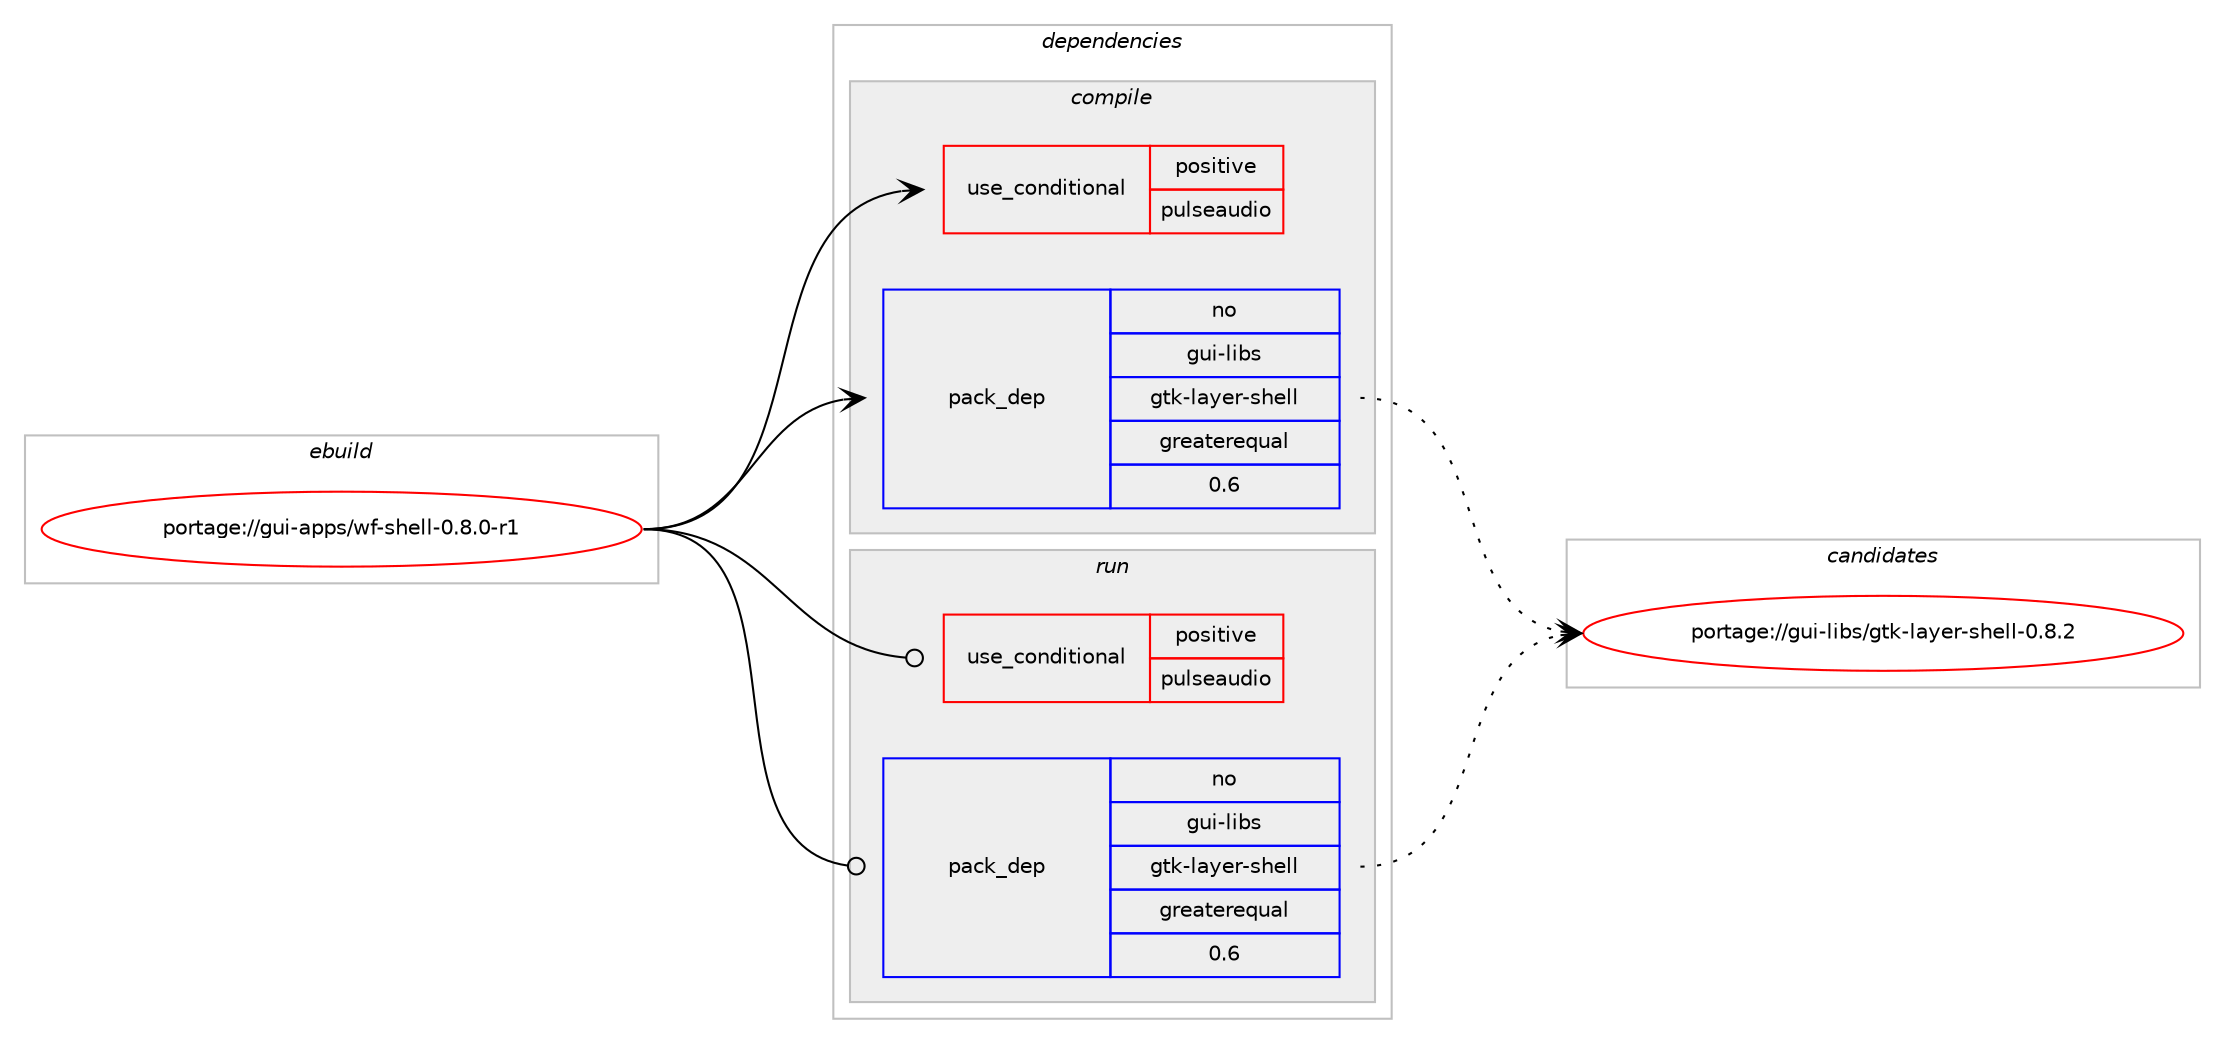 digraph prolog {

# *************
# Graph options
# *************

newrank=true;
concentrate=true;
compound=true;
graph [rankdir=LR,fontname=Helvetica,fontsize=10,ranksep=1.5];#, ranksep=2.5, nodesep=0.2];
edge  [arrowhead=vee];
node  [fontname=Helvetica,fontsize=10];

# **********
# The ebuild
# **********

subgraph cluster_leftcol {
color=gray;
rank=same;
label=<<i>ebuild</i>>;
id [label="portage://gui-apps/wf-shell-0.8.0-r1", color=red, width=4, href="../gui-apps/wf-shell-0.8.0-r1.svg"];
}

# ****************
# The dependencies
# ****************

subgraph cluster_midcol {
color=gray;
label=<<i>dependencies</i>>;
subgraph cluster_compile {
fillcolor="#eeeeee";
style=filled;
label=<<i>compile</i>>;
subgraph cond64920 {
dependency121130 [label=<<TABLE BORDER="0" CELLBORDER="1" CELLSPACING="0" CELLPADDING="4"><TR><TD ROWSPAN="3" CELLPADDING="10">use_conditional</TD></TR><TR><TD>positive</TD></TR><TR><TD>pulseaudio</TD></TR></TABLE>>, shape=none, color=red];
# *** BEGIN UNKNOWN DEPENDENCY TYPE (TODO) ***
# dependency121130 -> package_dependency(portage://gui-apps/wf-shell-0.8.0-r1,install,no,media-libs,libpulse,none,[,,],[],[])
# *** END UNKNOWN DEPENDENCY TYPE (TODO) ***

}
id:e -> dependency121130:w [weight=20,style="solid",arrowhead="vee"];
# *** BEGIN UNKNOWN DEPENDENCY TYPE (TODO) ***
# id -> package_dependency(portage://gui-apps/wf-shell-0.8.0-r1,install,no,dev-cpp,gtkmm,none,[,,],[slot(3.0)],[use(enable(wayland),none)])
# *** END UNKNOWN DEPENDENCY TYPE (TODO) ***

# *** BEGIN UNKNOWN DEPENDENCY TYPE (TODO) ***
# id -> package_dependency(portage://gui-apps/wf-shell-0.8.0-r1,install,no,dev-libs,gobject-introspection,none,[,,],[],[])
# *** END UNKNOWN DEPENDENCY TYPE (TODO) ***

# *** BEGIN UNKNOWN DEPENDENCY TYPE (TODO) ***
# id -> package_dependency(portage://gui-apps/wf-shell-0.8.0-r1,install,no,dev-libs,libdbusmenu,none,[,,],[],[use(enable(gtk3),none)])
# *** END UNKNOWN DEPENDENCY TYPE (TODO) ***

# *** BEGIN UNKNOWN DEPENDENCY TYPE (TODO) ***
# id -> package_dependency(portage://gui-apps/wf-shell-0.8.0-r1,install,no,dev-libs,wayland,none,[,,],[],[])
# *** END UNKNOWN DEPENDENCY TYPE (TODO) ***

subgraph pack54663 {
dependency121131 [label=<<TABLE BORDER="0" CELLBORDER="1" CELLSPACING="0" CELLPADDING="4" WIDTH="220"><TR><TD ROWSPAN="6" CELLPADDING="30">pack_dep</TD></TR><TR><TD WIDTH="110">no</TD></TR><TR><TD>gui-libs</TD></TR><TR><TD>gtk-layer-shell</TD></TR><TR><TD>greaterequal</TD></TR><TR><TD>0.6</TD></TR></TABLE>>, shape=none, color=blue];
}
id:e -> dependency121131:w [weight=20,style="solid",arrowhead="vee"];
# *** BEGIN UNKNOWN DEPENDENCY TYPE (TODO) ***
# id -> package_dependency(portage://gui-apps/wf-shell-0.8.0-r1,install,no,gui-libs,wf-config,none,[,,],[slot(0),subslot(0.8)],[])
# *** END UNKNOWN DEPENDENCY TYPE (TODO) ***

# *** BEGIN UNKNOWN DEPENDENCY TYPE (TODO) ***
# id -> package_dependency(portage://gui-apps/wf-shell-0.8.0-r1,install,no,gui-wm,wayfire,none,[,,],[slot(0),subslot(0.8)],[])
# *** END UNKNOWN DEPENDENCY TYPE (TODO) ***

}
subgraph cluster_compileandrun {
fillcolor="#eeeeee";
style=filled;
label=<<i>compile and run</i>>;
}
subgraph cluster_run {
fillcolor="#eeeeee";
style=filled;
label=<<i>run</i>>;
subgraph cond64921 {
dependency121132 [label=<<TABLE BORDER="0" CELLBORDER="1" CELLSPACING="0" CELLPADDING="4"><TR><TD ROWSPAN="3" CELLPADDING="10">use_conditional</TD></TR><TR><TD>positive</TD></TR><TR><TD>pulseaudio</TD></TR></TABLE>>, shape=none, color=red];
# *** BEGIN UNKNOWN DEPENDENCY TYPE (TODO) ***
# dependency121132 -> package_dependency(portage://gui-apps/wf-shell-0.8.0-r1,run,no,media-libs,libpulse,none,[,,],[],[])
# *** END UNKNOWN DEPENDENCY TYPE (TODO) ***

}
id:e -> dependency121132:w [weight=20,style="solid",arrowhead="odot"];
# *** BEGIN UNKNOWN DEPENDENCY TYPE (TODO) ***
# id -> package_dependency(portage://gui-apps/wf-shell-0.8.0-r1,run,no,dev-cpp,gtkmm,none,[,,],[slot(3.0)],[use(enable(wayland),none)])
# *** END UNKNOWN DEPENDENCY TYPE (TODO) ***

# *** BEGIN UNKNOWN DEPENDENCY TYPE (TODO) ***
# id -> package_dependency(portage://gui-apps/wf-shell-0.8.0-r1,run,no,dev-libs,gobject-introspection,none,[,,],[],[])
# *** END UNKNOWN DEPENDENCY TYPE (TODO) ***

# *** BEGIN UNKNOWN DEPENDENCY TYPE (TODO) ***
# id -> package_dependency(portage://gui-apps/wf-shell-0.8.0-r1,run,no,dev-libs,libdbusmenu,none,[,,],[],[use(enable(gtk3),none)])
# *** END UNKNOWN DEPENDENCY TYPE (TODO) ***

# *** BEGIN UNKNOWN DEPENDENCY TYPE (TODO) ***
# id -> package_dependency(portage://gui-apps/wf-shell-0.8.0-r1,run,no,dev-libs,wayland,none,[,,],[],[])
# *** END UNKNOWN DEPENDENCY TYPE (TODO) ***

# *** BEGIN UNKNOWN DEPENDENCY TYPE (TODO) ***
# id -> package_dependency(portage://gui-apps/wf-shell-0.8.0-r1,run,no,gui-apps,wayland-logout,none,[,,],[],[])
# *** END UNKNOWN DEPENDENCY TYPE (TODO) ***

subgraph pack54664 {
dependency121133 [label=<<TABLE BORDER="0" CELLBORDER="1" CELLSPACING="0" CELLPADDING="4" WIDTH="220"><TR><TD ROWSPAN="6" CELLPADDING="30">pack_dep</TD></TR><TR><TD WIDTH="110">no</TD></TR><TR><TD>gui-libs</TD></TR><TR><TD>gtk-layer-shell</TD></TR><TR><TD>greaterequal</TD></TR><TR><TD>0.6</TD></TR></TABLE>>, shape=none, color=blue];
}
id:e -> dependency121133:w [weight=20,style="solid",arrowhead="odot"];
# *** BEGIN UNKNOWN DEPENDENCY TYPE (TODO) ***
# id -> package_dependency(portage://gui-apps/wf-shell-0.8.0-r1,run,no,gui-libs,wf-config,none,[,,],[slot(0),subslot(0.8)],[])
# *** END UNKNOWN DEPENDENCY TYPE (TODO) ***

# *** BEGIN UNKNOWN DEPENDENCY TYPE (TODO) ***
# id -> package_dependency(portage://gui-apps/wf-shell-0.8.0-r1,run,no,gui-wm,wayfire,none,[,,],[slot(0),subslot(0.8)],[])
# *** END UNKNOWN DEPENDENCY TYPE (TODO) ***

}
}

# **************
# The candidates
# **************

subgraph cluster_choices {
rank=same;
color=gray;
label=<<i>candidates</i>>;

subgraph choice54663 {
color=black;
nodesep=1;
choice103117105451081059811547103116107451089712110111445115104101108108454846564650 [label="portage://gui-libs/gtk-layer-shell-0.8.2", color=red, width=4,href="../gui-libs/gtk-layer-shell-0.8.2.svg"];
dependency121131:e -> choice103117105451081059811547103116107451089712110111445115104101108108454846564650:w [style=dotted,weight="100"];
}
subgraph choice54664 {
color=black;
nodesep=1;
choice103117105451081059811547103116107451089712110111445115104101108108454846564650 [label="portage://gui-libs/gtk-layer-shell-0.8.2", color=red, width=4,href="../gui-libs/gtk-layer-shell-0.8.2.svg"];
dependency121133:e -> choice103117105451081059811547103116107451089712110111445115104101108108454846564650:w [style=dotted,weight="100"];
}
}

}
